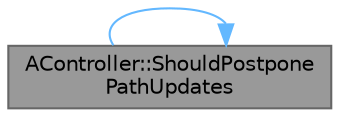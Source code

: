 digraph "AController::ShouldPostponePathUpdates"
{
 // INTERACTIVE_SVG=YES
 // LATEX_PDF_SIZE
  bgcolor="transparent";
  edge [fontname=Helvetica,fontsize=10,labelfontname=Helvetica,labelfontsize=10];
  node [fontname=Helvetica,fontsize=10,shape=box,height=0.2,width=0.4];
  rankdir="LR";
  Node1 [id="Node000001",label="AController::ShouldPostpone\lPathUpdates",height=0.2,width=0.4,color="gray40", fillcolor="grey60", style="filled", fontcolor="black",tooltip="Allows delaying repath requests."];
  Node1 -> Node1 [id="edge1_Node000001_Node000001",color="steelblue1",style="solid",tooltip=" "];
}
